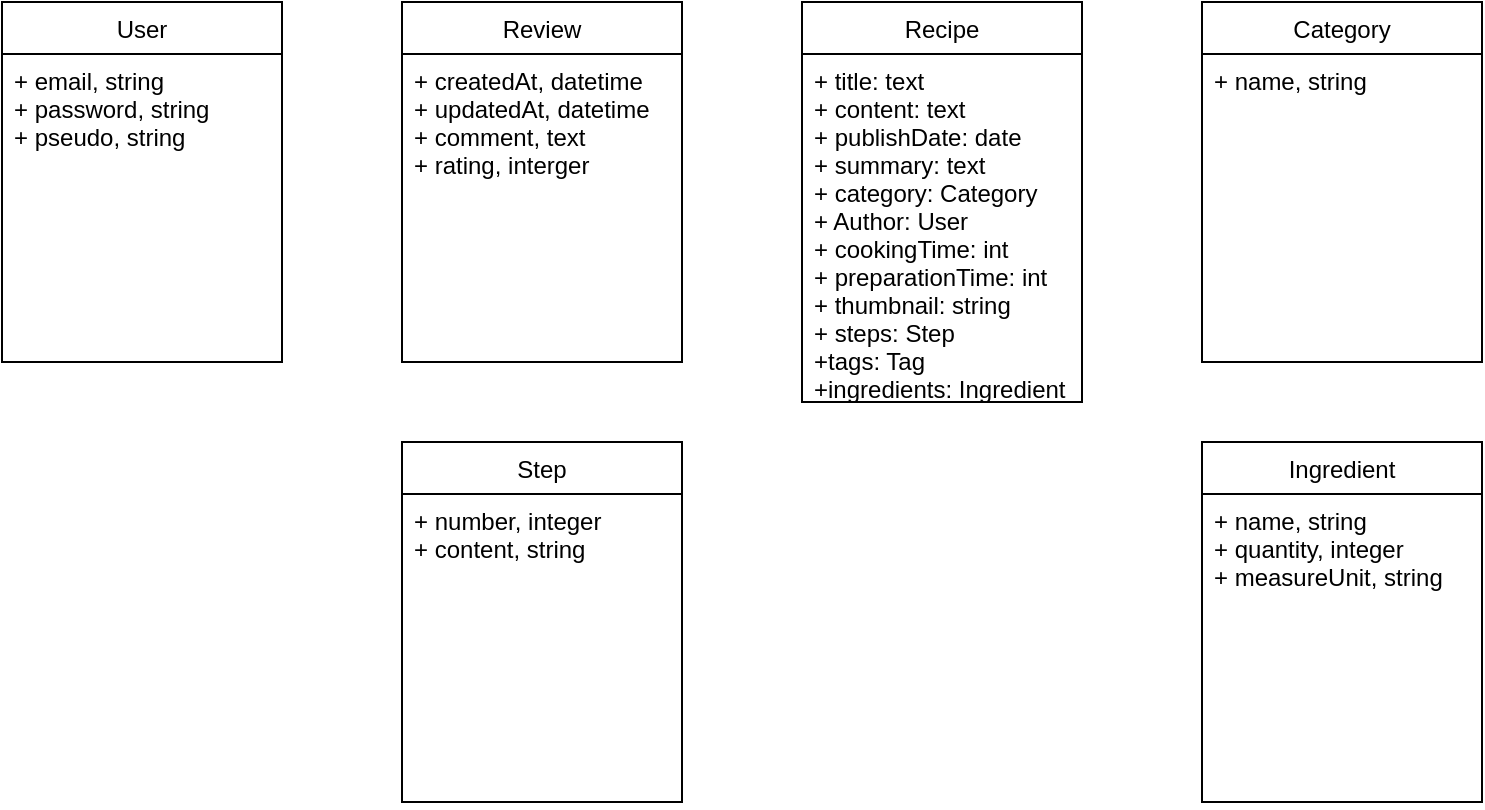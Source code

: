 <mxfile version="20.5.3" type="embed"><diagram id="pje1GRmRfT0mHJVbkVZE" name="Page-1"><mxGraphModel dx="1266" dy="415" grid="1" gridSize="10" guides="1" tooltips="1" connect="1" arrows="1" fold="1" page="1" pageScale="1" pageWidth="1100" pageHeight="850" math="0" shadow="0"><root><mxCell id="0"/><mxCell id="1" parent="0"/><mxCell id="5_YgtmY0Rdwz8p-4PcOd-1" value="User" style="swimlane;fontStyle=0;childLayout=stackLayout;horizontal=1;startSize=26;fillColor=none;horizontalStack=0;resizeParent=1;resizeParentMax=0;resizeLast=0;collapsible=1;marginBottom=0;" parent="1" vertex="1"><mxGeometry x="80" y="60" width="140" height="180" as="geometry"/></mxCell><mxCell id="5_YgtmY0Rdwz8p-4PcOd-2" value="+ email, string&#10;+ password, string&#10;+ pseudo, string" style="text;strokeColor=none;fillColor=none;align=left;verticalAlign=top;spacingLeft=4;spacingRight=4;overflow=hidden;rotatable=0;points=[[0,0.5],[1,0.5]];portConstraint=eastwest;" parent="5_YgtmY0Rdwz8p-4PcOd-1" vertex="1"><mxGeometry y="26" width="140" height="154" as="geometry"/></mxCell><mxCell id="5_YgtmY0Rdwz8p-4PcOd-5" value="Review" style="swimlane;fontStyle=0;childLayout=stackLayout;horizontal=1;startSize=26;fillColor=none;horizontalStack=0;resizeParent=1;resizeParentMax=0;resizeLast=0;collapsible=1;marginBottom=0;" parent="1" vertex="1"><mxGeometry x="280" y="60" width="140" height="180" as="geometry"/></mxCell><mxCell id="5_YgtmY0Rdwz8p-4PcOd-6" value="+ createdAt, datetime&#10;+ updatedAt, datetime&#10;+ comment, text&#10;+ rating, interger" style="text;strokeColor=none;fillColor=none;align=left;verticalAlign=top;spacingLeft=4;spacingRight=4;overflow=hidden;rotatable=0;points=[[0,0.5],[1,0.5]];portConstraint=eastwest;" parent="5_YgtmY0Rdwz8p-4PcOd-5" vertex="1"><mxGeometry y="26" width="140" height="154" as="geometry"/></mxCell><mxCell id="5_YgtmY0Rdwz8p-4PcOd-7" value="Step" style="swimlane;fontStyle=0;childLayout=stackLayout;horizontal=1;startSize=26;fillColor=none;horizontalStack=0;resizeParent=1;resizeParentMax=0;resizeLast=0;collapsible=1;marginBottom=0;" parent="1" vertex="1"><mxGeometry x="280" y="280" width="140" height="180" as="geometry"/></mxCell><mxCell id="5_YgtmY0Rdwz8p-4PcOd-8" value="+ number, integer&#10;+ content, string" style="text;strokeColor=none;fillColor=none;align=left;verticalAlign=top;spacingLeft=4;spacingRight=4;overflow=hidden;rotatable=0;points=[[0,0.5],[1,0.5]];portConstraint=eastwest;" parent="5_YgtmY0Rdwz8p-4PcOd-7" vertex="1"><mxGeometry y="26" width="140" height="154" as="geometry"/></mxCell><mxCell id="5_YgtmY0Rdwz8p-4PcOd-9" value="Recipe" style="swimlane;fontStyle=0;childLayout=stackLayout;horizontal=1;startSize=26;fillColor=none;horizontalStack=0;resizeParent=1;resizeParentMax=0;resizeLast=0;collapsible=1;marginBottom=0;" parent="1" vertex="1"><mxGeometry x="480" y="60" width="140" height="200" as="geometry"/></mxCell><mxCell id="5_YgtmY0Rdwz8p-4PcOd-10" value="+ title: text&#10;+ content: text&#10;+ publishDate: date&#10;+ summary: text&#10;+ category: Category&#10;+ Author: User&#10;+ cookingTime: int&#10;+ preparationTime: int&#10;+ thumbnail: string&#10;+ steps: Step&#10;+tags: Tag&#10;+ingredients: Ingredient" style="text;strokeColor=none;fillColor=none;align=left;verticalAlign=top;spacingLeft=4;spacingRight=4;overflow=hidden;rotatable=0;points=[[0,0.5],[1,0.5]];portConstraint=eastwest;" parent="5_YgtmY0Rdwz8p-4PcOd-9" vertex="1"><mxGeometry y="26" width="140" height="174" as="geometry"/></mxCell><mxCell id="5_YgtmY0Rdwz8p-4PcOd-11" value="Category" style="swimlane;fontStyle=0;childLayout=stackLayout;horizontal=1;startSize=26;fillColor=none;horizontalStack=0;resizeParent=1;resizeParentMax=0;resizeLast=0;collapsible=1;marginBottom=0;" parent="1" vertex="1"><mxGeometry x="680" y="60" width="140" height="180" as="geometry"/></mxCell><mxCell id="5_YgtmY0Rdwz8p-4PcOd-12" value="+ name, string" style="text;strokeColor=none;fillColor=none;align=left;verticalAlign=top;spacingLeft=4;spacingRight=4;overflow=hidden;rotatable=0;points=[[0,0.5],[1,0.5]];portConstraint=eastwest;" parent="5_YgtmY0Rdwz8p-4PcOd-11" vertex="1"><mxGeometry y="26" width="140" height="154" as="geometry"/></mxCell><mxCell id="5_YgtmY0Rdwz8p-4PcOd-13" value="Ingredient" style="swimlane;fontStyle=0;childLayout=stackLayout;horizontal=1;startSize=26;fillColor=none;horizontalStack=0;resizeParent=1;resizeParentMax=0;resizeLast=0;collapsible=1;marginBottom=0;" parent="1" vertex="1"><mxGeometry x="680" y="280" width="140" height="180" as="geometry"/></mxCell><mxCell id="5_YgtmY0Rdwz8p-4PcOd-14" value="+ name, string&#10;+ quantity, integer&#10;+ measureUnit, string" style="text;strokeColor=none;fillColor=none;align=left;verticalAlign=top;spacingLeft=4;spacingRight=4;overflow=hidden;rotatable=0;points=[[0,0.5],[1,0.5]];portConstraint=eastwest;" parent="5_YgtmY0Rdwz8p-4PcOd-13" vertex="1"><mxGeometry y="26" width="140" height="154" as="geometry"/></mxCell></root></mxGraphModel></diagram></mxfile>